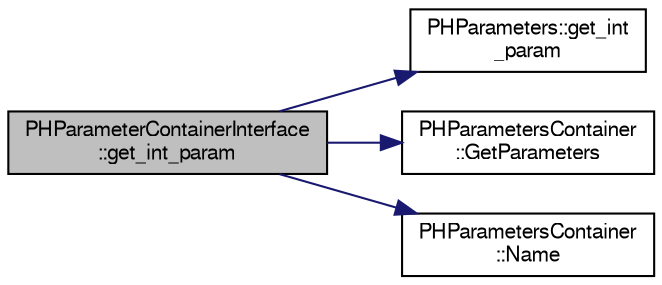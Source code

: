 digraph "PHParameterContainerInterface::get_int_param"
{
  bgcolor="transparent";
  edge [fontname="FreeSans",fontsize="10",labelfontname="FreeSans",labelfontsize="10"];
  node [fontname="FreeSans",fontsize="10",shape=record];
  rankdir="LR";
  Node1 [label="PHParameterContainerInterface\l::get_int_param",height=0.2,width=0.4,color="black", fillcolor="grey75", style="filled" fontcolor="black"];
  Node1 -> Node2 [color="midnightblue",fontsize="10",style="solid",fontname="FreeSans"];
  Node2 [label="PHParameters::get_int\l_param",height=0.2,width=0.4,color="black",URL="$dd/dae/classPHParameters.html#a0241ca27a369ab4865ac3d79620ac27c"];
  Node1 -> Node3 [color="midnightblue",fontsize="10",style="solid",fontname="FreeSans"];
  Node3 [label="PHParametersContainer\l::GetParameters",height=0.2,width=0.4,color="black",URL="$d7/d6b/classPHParametersContainer.html#ab3e63b8b945b61000299f853eb6cb110"];
  Node1 -> Node4 [color="midnightblue",fontsize="10",style="solid",fontname="FreeSans"];
  Node4 [label="PHParametersContainer\l::Name",height=0.2,width=0.4,color="black",URL="$d7/d6b/classPHParametersContainer.html#a5f90d78420cb8573142c8a4d1c029799"];
}
